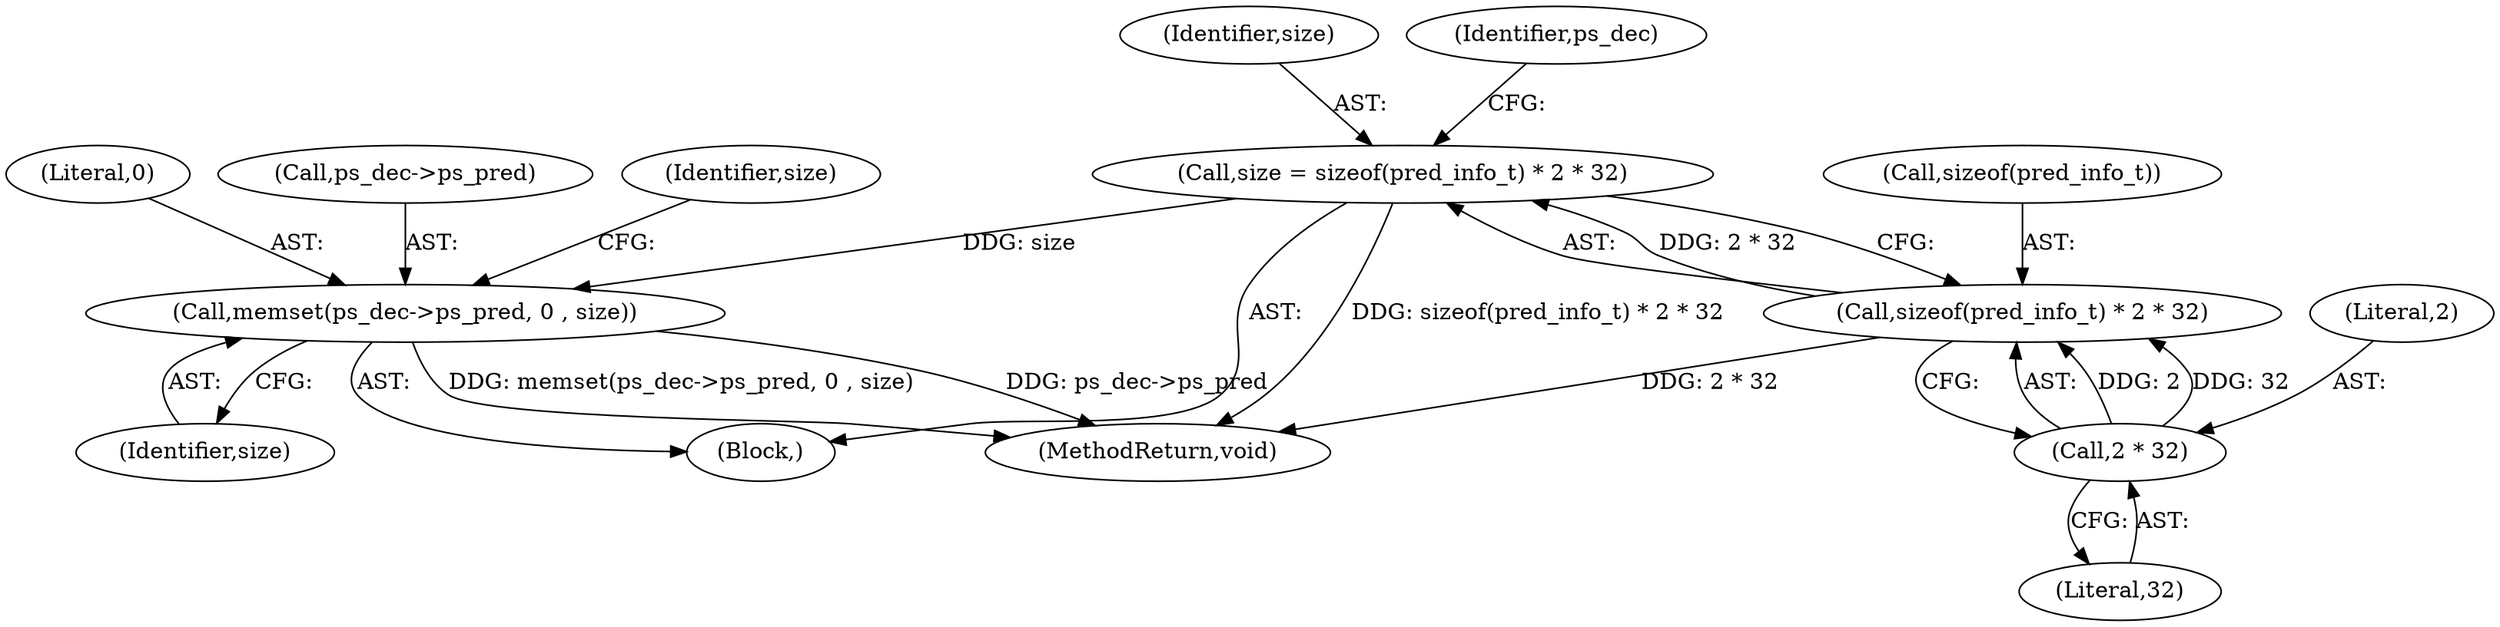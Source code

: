 digraph "0_Android_cc676ebd95247646e67907ccab150fb77a847335@API" {
"1000140" [label="(Call,memset(ps_dec->ps_pred, 0 , size))"];
"1000132" [label="(Call,size = sizeof(pred_info_t) * 2 * 32)"];
"1000134" [label="(Call,sizeof(pred_info_t) * 2 * 32)"];
"1000137" [label="(Call,2 * 32)"];
"1000139" [label="(Literal,32)"];
"1000133" [label="(Identifier,size)"];
"1000134" [label="(Call,sizeof(pred_info_t) * 2 * 32)"];
"1000132" [label="(Call,size = sizeof(pred_info_t) * 2 * 32)"];
"1000141" [label="(Call,ps_dec->ps_pred)"];
"1000140" [label="(Call,memset(ps_dec->ps_pred, 0 , size))"];
"1000145" [label="(Identifier,size)"];
"1000963" [label="(MethodReturn,void)"];
"1000135" [label="(Call,sizeof(pred_info_t))"];
"1000142" [label="(Identifier,ps_dec)"];
"1000121" [label="(Block,)"];
"1000138" [label="(Literal,2)"];
"1000147" [label="(Identifier,size)"];
"1000137" [label="(Call,2 * 32)"];
"1000144" [label="(Literal,0)"];
"1000140" -> "1000121"  [label="AST: "];
"1000140" -> "1000145"  [label="CFG: "];
"1000141" -> "1000140"  [label="AST: "];
"1000144" -> "1000140"  [label="AST: "];
"1000145" -> "1000140"  [label="AST: "];
"1000147" -> "1000140"  [label="CFG: "];
"1000140" -> "1000963"  [label="DDG: ps_dec->ps_pred"];
"1000140" -> "1000963"  [label="DDG: memset(ps_dec->ps_pred, 0 , size)"];
"1000132" -> "1000140"  [label="DDG: size"];
"1000132" -> "1000121"  [label="AST: "];
"1000132" -> "1000134"  [label="CFG: "];
"1000133" -> "1000132"  [label="AST: "];
"1000134" -> "1000132"  [label="AST: "];
"1000142" -> "1000132"  [label="CFG: "];
"1000132" -> "1000963"  [label="DDG: sizeof(pred_info_t) * 2 * 32"];
"1000134" -> "1000132"  [label="DDG: 2 * 32"];
"1000134" -> "1000137"  [label="CFG: "];
"1000135" -> "1000134"  [label="AST: "];
"1000137" -> "1000134"  [label="AST: "];
"1000134" -> "1000963"  [label="DDG: 2 * 32"];
"1000137" -> "1000134"  [label="DDG: 2"];
"1000137" -> "1000134"  [label="DDG: 32"];
"1000137" -> "1000139"  [label="CFG: "];
"1000138" -> "1000137"  [label="AST: "];
"1000139" -> "1000137"  [label="AST: "];
}
